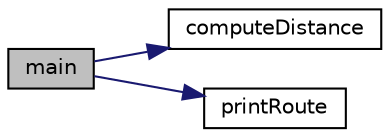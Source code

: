 digraph "main"
{
  edge [fontname="Helvetica",fontsize="10",labelfontname="Helvetica",labelfontsize="10"];
  node [fontname="Helvetica",fontsize="10",shape=record];
  rankdir="LR";
  Node3 [label="main",height=0.2,width=0.4,color="black", fillcolor="grey75", style="filled", fontcolor="black"];
  Node3 -> Node4 [color="midnightblue",fontsize="10",style="solid",fontname="Helvetica"];
  Node4 [label="computeDistance",height=0.2,width=0.4,color="black", fillcolor="white", style="filled",URL="$traveling-skeleton_8cpp.html#a3ebf9a45c8096113087be5ff2486f603"];
  Node3 -> Node5 [color="midnightblue",fontsize="10",style="solid",fontname="Helvetica"];
  Node5 [label="printRoute",height=0.2,width=0.4,color="black", fillcolor="white", style="filled",URL="$traveling-skeleton_8cpp.html#a6eb714af97668a8a4ca2a4a875072f66"];
}

